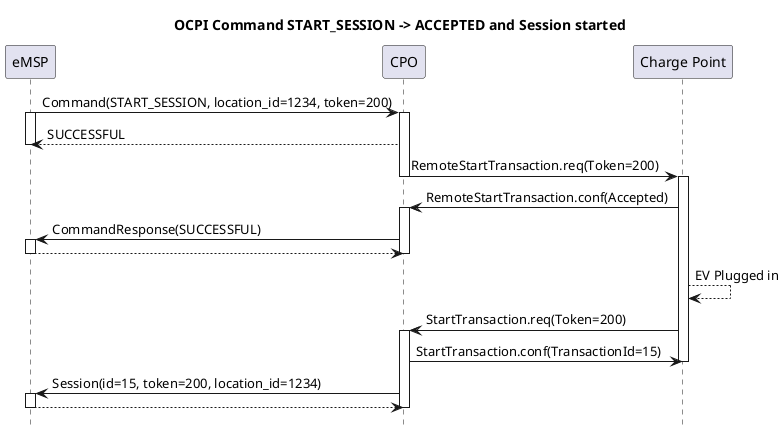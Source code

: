 @startuml
title OCPI Command START_SESSION -> ACCEPTED and Session started
hide footbox

participant eMSP
participant CPO
participant "Charge Point" as CP

eMSP ->  CPO:  Command(START_SESSION, location_id=1234, token=200)
activate eMSP
activate CPO
CPO  --> eMSP: SUCCESSFUL
deactivate eMSP

CPO  ->  CP:   RemoteStartTransaction.req(Token=200)
deactivate CPO
activate CP
CP   ->  CPO:  RemoteStartTransaction.conf(Accepted)
activate CPO
CPO  ->  eMSP: CommandResponse(SUCCESSFUL)
activate eMSP
eMSP --> CPO: 
deactivate CPO
deactivate eMSP

CP   --> CP: EV Plugged in

CP   ->  CPO:  StartTransaction.req(Token=200)
activate CPO
CPO  ->  CP:   StartTransaction.conf(TransactionId=15)
deactivate CP
CPO  ->  eMSP: Session(id=15, token=200, location_id=1234)
activate eMSP
eMSP --> CPO: 
deactivate CPO
deactivate eMSP

@enduml
